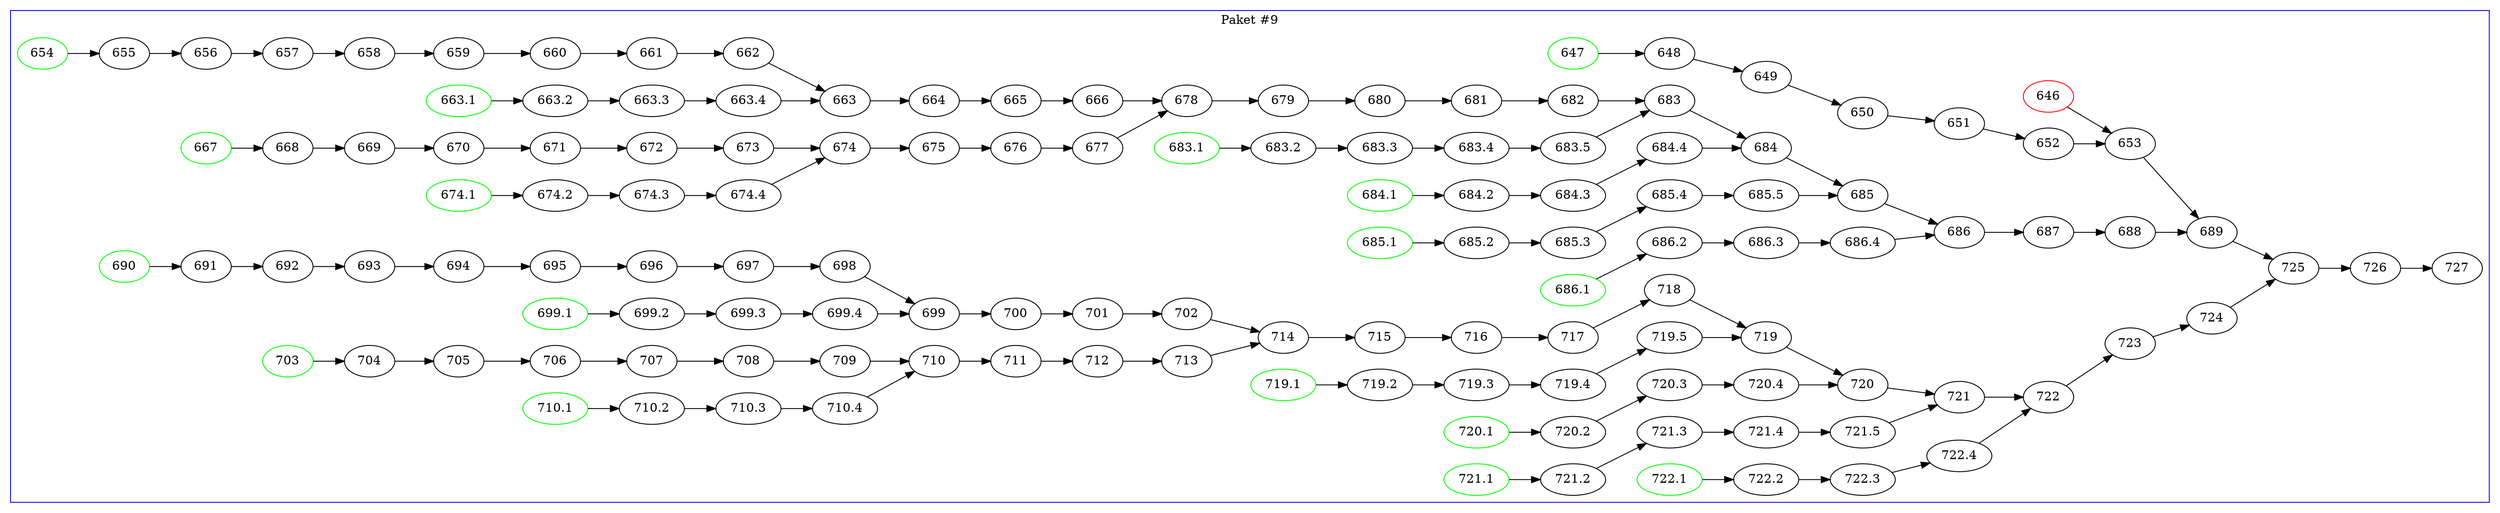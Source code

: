 digraph paket9 {
    rankdir=LR


646 [color=red];    
647 [color=green];
654 [color=green];
663.1 [color=green];
667 [color=green];
674.1 [color=green];
683.1 [color=green];
684.1 [color=green];
685.1 [color=green];
686.1 [color=green];
690 [color=green];
699.1 [color=green];
703 [color=green];
710.1 [color=green];
719.1 [color=green];
720.1 [color=green];
721.1 [color=green];
722.1 [color=green];

    subgraph cluster_9 {
        label = "Paket #9"
        color = blue

        646 -> 653;
        647 -> 648 -> 649 -> 650 -> 651 -> 652 -> 653 -> 689;
        654 -> 655 -> 656 -> 657 -> 658 -> 659 -> 660 -> 661 -> 662 -> 663;
        663.1 -> 663.2 -> 663.3 -> 663.4 -> 663 -> 664 -> 665 -> 666 -> 678;
        667 -> 668 -> 669 -> 670 -> 671 -> 672 -> 673 -> 674;
        674.1 -> 674.2 -> 674.3 -> 674.4 -> 674 -> 675 -> 676 -> 677 -> 678 -> 679 -> 680 -> 681 -> 682 -> 683;
        683.1 -> 683.2 -> 683.3 -> 683.4 -> 683.5 -> 683 -> 684;
        684.1 -> 684.2 -> 684.3 -> 684.4 -> 684 -> 685;
        685.1 -> 685.2 -> 685.3 -> 685.4 -> 685.5 -> 685 -> 686;
        686.1 -> 686.2 -> 686.3 -> 686.4 -> 686 -> 687 -> 688 -> 689 -> 725;
        690 -> 691 -> 692 -> 693 -> 694 -> 695 -> 696 -> 697 -> 698 -> 699;
        699.1 -> 699.2 -> 699.3 -> 699.4 -> 699 -> 700 -> 701 -> 702 -> 714;
        703 -> 704 -> 705 -> 706 -> 707 -> 708 -> 709 -> 710;
        710.1 -> 710.2 -> 710.3 -> 710.4 -> 710 -> 711 -> 712 -> 713 -> 714 -> 715 -> 716 -> 717 -> 718 -> 719;
        719.1 -> 719.2 -> 719.3 -> 719.4 -> 719.5 -> 719 -> 720;
        720.1 -> 720.2 -> 720.3 -> 720.4 -> 720 -> 721;
        721.1 -> 721.2 -> 721.3 -> 721.4 -> 721.5 -> 721 -> 722;
        722.1 -> 722.2 -> 722.3 -> 722.4 -> 722 -> 723 -> 724 -> 725 -> 726 -> 727;
    }


}
